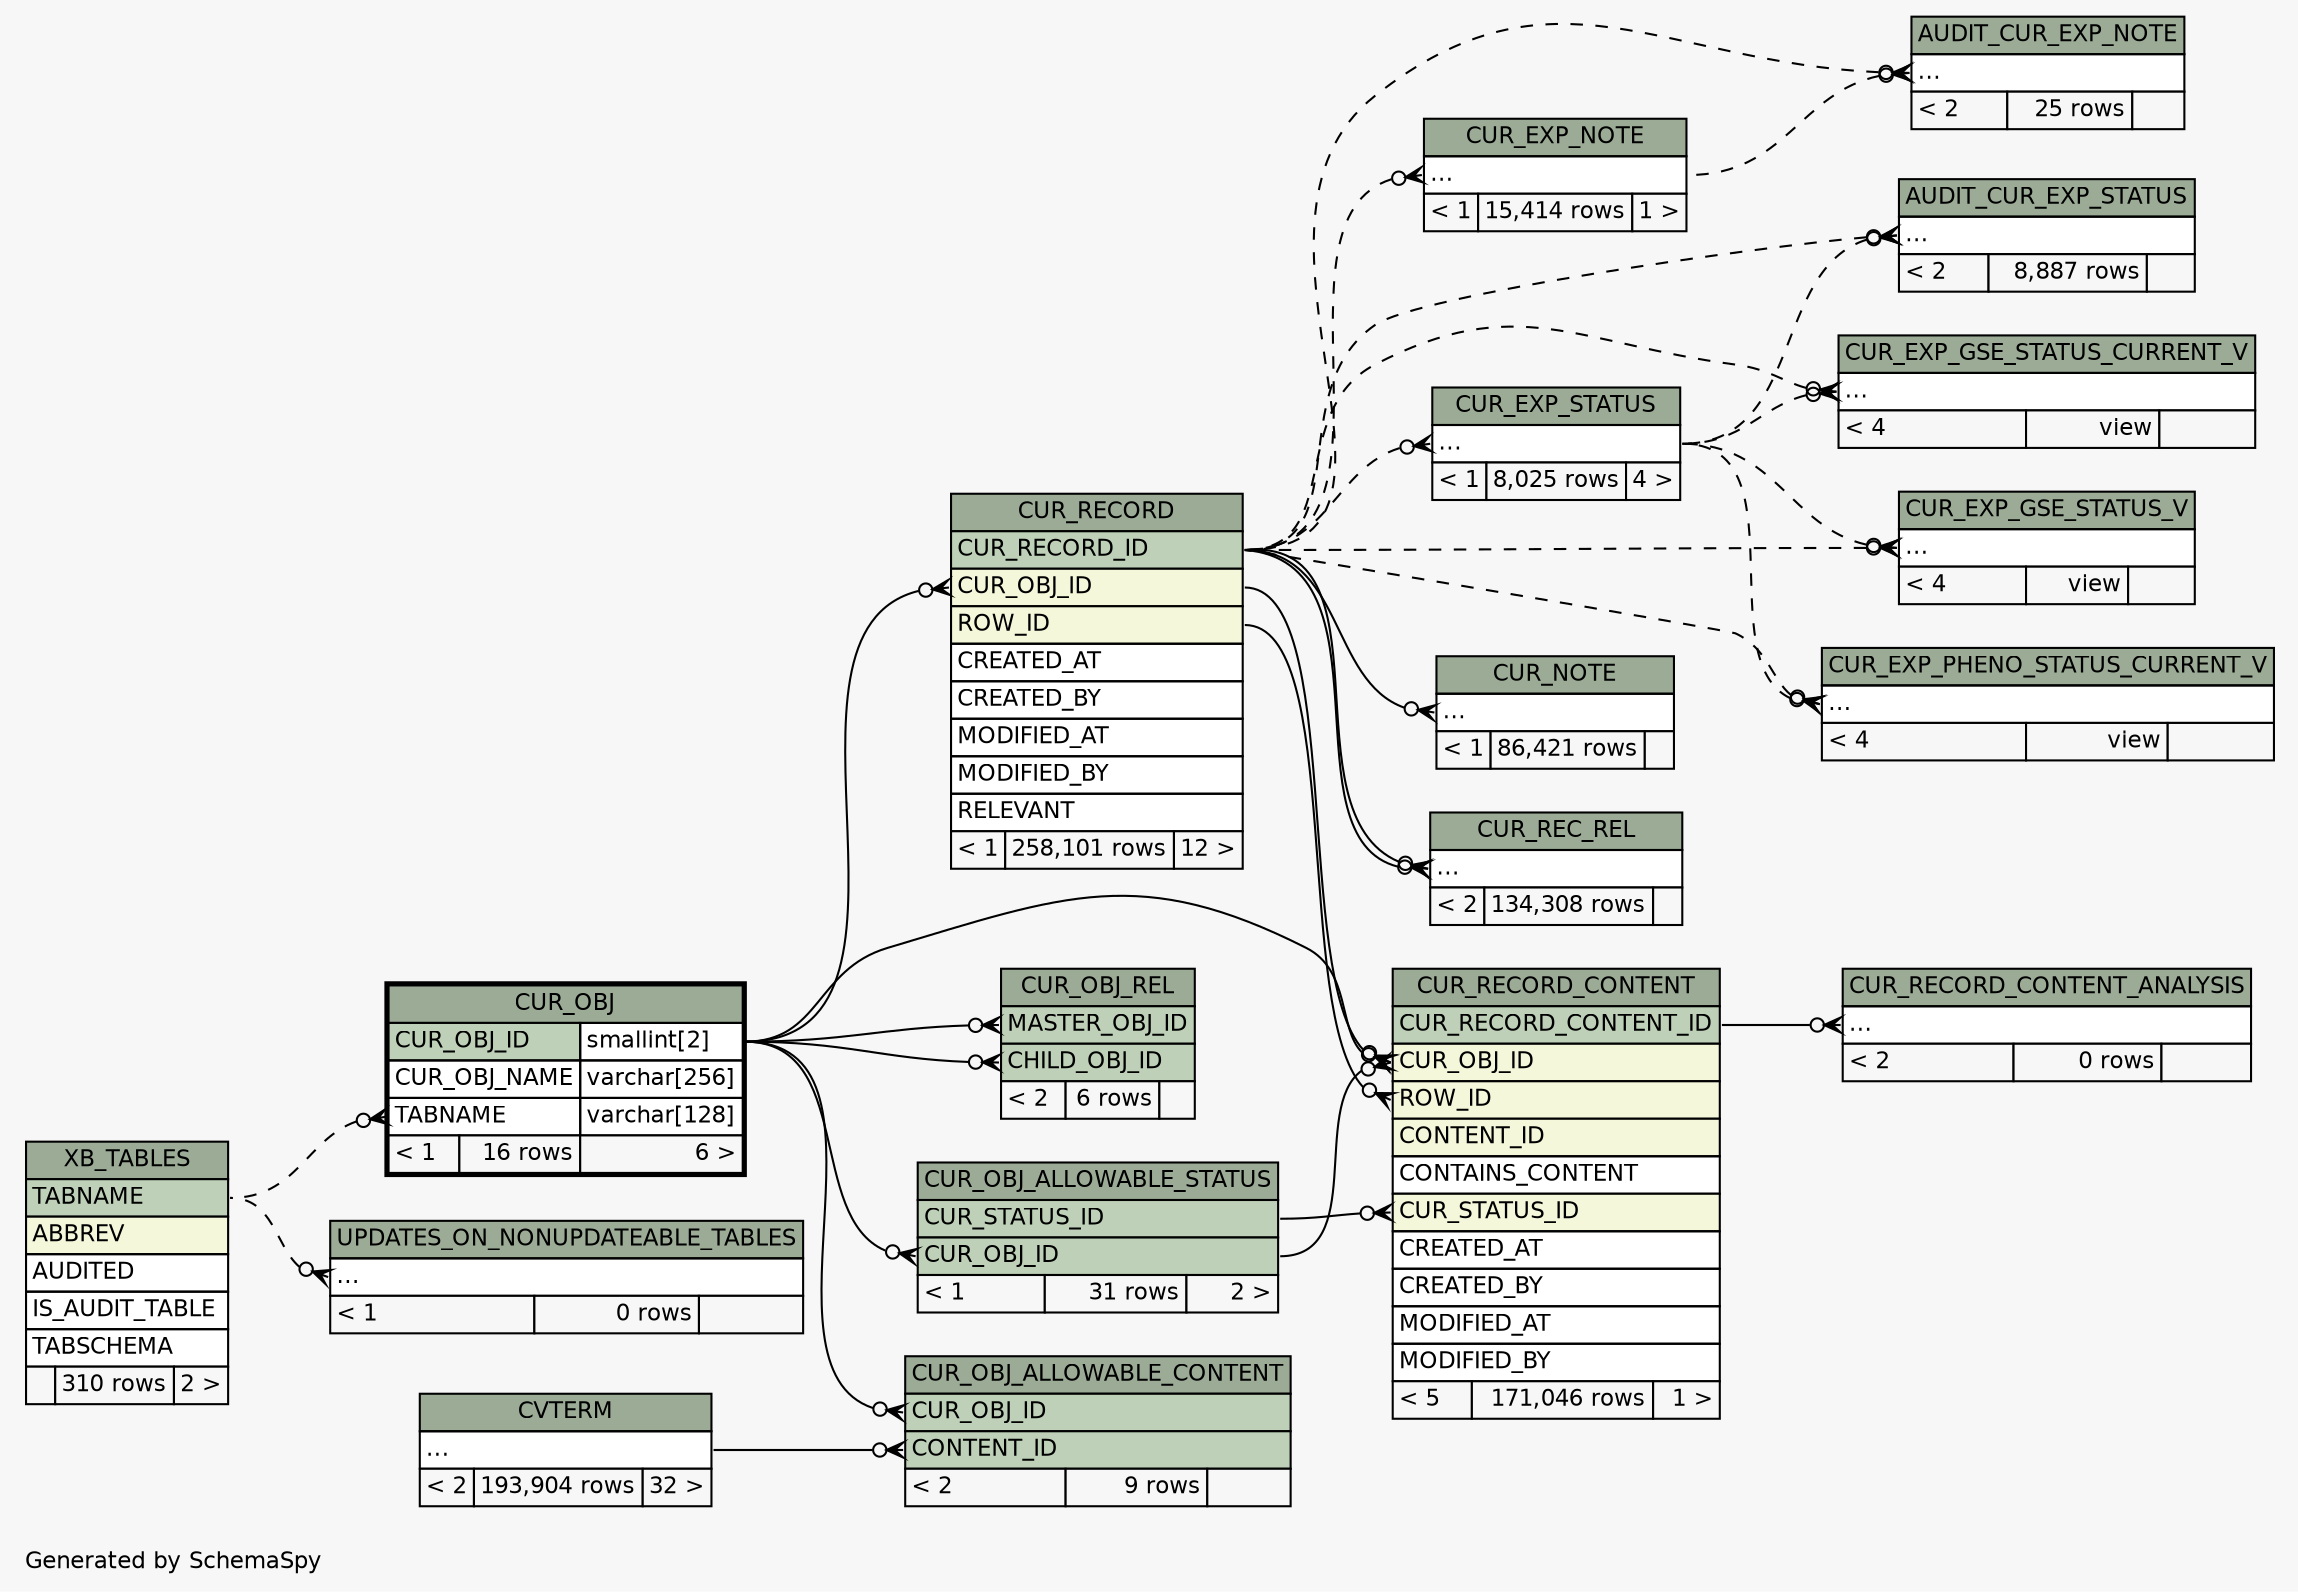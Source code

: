 // dot 2.38.0 on Windows 10 10.0
// SchemaSpy rev Unknown
digraph "impliedTwoDegreesRelationshipsDiagram" {
  graph [
    rankdir="RL"
    bgcolor="#f7f7f7"
    label="\nGenerated by SchemaSpy"
    labeljust="l"
    nodesep="0.18"
    ranksep="0.46"
    fontname="Helvetica"
    fontsize="11"
  ];
  node [
    fontname="Helvetica"
    fontsize="11"
    shape="plaintext"
  ];
  edge [
    arrowsize="0.8"
  ];
  "AUDIT_CUR_EXP_NOTE":"elipses":w -> "CUR_RECORD":"CUR_RECORD_ID":e [arrowhead=none dir=back arrowtail=crowodot style=dashed];
  "AUDIT_CUR_EXP_NOTE":"elipses":w -> "CUR_EXP_NOTE":"elipses":e [arrowhead=none dir=back arrowtail=crowodot style=dashed];
  "AUDIT_CUR_EXP_STATUS":"elipses":w -> "CUR_RECORD":"CUR_RECORD_ID":e [arrowhead=none dir=back arrowtail=crowodot style=dashed];
  "AUDIT_CUR_EXP_STATUS":"elipses":w -> "CUR_EXP_STATUS":"elipses":e [arrowhead=none dir=back arrowtail=crowodot style=dashed];
  "CUR_EXP_GSE_STATUS_CURRENT_V":"elipses":w -> "CUR_RECORD":"CUR_RECORD_ID":e [arrowhead=none dir=back arrowtail=crowodot style=dashed];
  "CUR_EXP_GSE_STATUS_CURRENT_V":"elipses":w -> "CUR_EXP_STATUS":"elipses":e [arrowhead=none dir=back arrowtail=crowodot style=dashed];
  "CUR_EXP_GSE_STATUS_V":"elipses":w -> "CUR_RECORD":"CUR_RECORD_ID":e [arrowhead=none dir=back arrowtail=crowodot style=dashed];
  "CUR_EXP_GSE_STATUS_V":"elipses":w -> "CUR_EXP_STATUS":"elipses":e [arrowhead=none dir=back arrowtail=crowodot style=dashed];
  "CUR_EXP_NOTE":"elipses":w -> "CUR_RECORD":"CUR_RECORD_ID":e [arrowhead=none dir=back arrowtail=crowodot style=dashed];
  "CUR_EXP_PHENO_STATUS_CURRENT_V":"elipses":w -> "CUR_RECORD":"CUR_RECORD_ID":e [arrowhead=none dir=back arrowtail=crowodot style=dashed];
  "CUR_EXP_PHENO_STATUS_CURRENT_V":"elipses":w -> "CUR_EXP_STATUS":"elipses":e [arrowhead=none dir=back arrowtail=crowodot style=dashed];
  "CUR_EXP_STATUS":"elipses":w -> "CUR_RECORD":"CUR_RECORD_ID":e [arrowhead=none dir=back arrowtail=crowodot style=dashed];
  "CUR_NOTE":"elipses":w -> "CUR_RECORD":"CUR_RECORD_ID":e [arrowhead=none dir=back arrowtail=crowodot];
  "CUR_OBJ":"TABNAME":w -> "XB_TABLES":"TABNAME":e [arrowhead=none dir=back arrowtail=crowodot style=dashed];
  "CUR_OBJ_ALLOWABLE_CONTENT":"CONTENT_ID":w -> "CVTERM":"elipses":e [arrowhead=none dir=back arrowtail=crowodot];
  "CUR_OBJ_ALLOWABLE_CONTENT":"CUR_OBJ_ID":w -> "CUR_OBJ":"CUR_OBJ_ID.type":e [arrowhead=none dir=back arrowtail=crowodot];
  "CUR_OBJ_ALLOWABLE_STATUS":"CUR_OBJ_ID":w -> "CUR_OBJ":"CUR_OBJ_ID.type":e [arrowhead=none dir=back arrowtail=crowodot];
  "CUR_OBJ_REL":"CHILD_OBJ_ID":w -> "CUR_OBJ":"CUR_OBJ_ID.type":e [arrowhead=none dir=back arrowtail=crowodot];
  "CUR_OBJ_REL":"MASTER_OBJ_ID":w -> "CUR_OBJ":"CUR_OBJ_ID.type":e [arrowhead=none dir=back arrowtail=crowodot];
  "CUR_REC_REL":"elipses":w -> "CUR_RECORD":"CUR_RECORD_ID":e [arrowhead=none dir=back arrowtail=crowodot];
  "CUR_REC_REL":"elipses":w -> "CUR_RECORD":"CUR_RECORD_ID":e [arrowhead=none dir=back arrowtail=crowodot];
  "CUR_RECORD":"CUR_OBJ_ID":w -> "CUR_OBJ":"CUR_OBJ_ID.type":e [arrowhead=none dir=back arrowtail=crowodot];
  "CUR_RECORD_CONTENT":"CUR_OBJ_ID":w -> "CUR_OBJ":"CUR_OBJ_ID.type":e [arrowhead=none dir=back arrowtail=crowodot];
  "CUR_RECORD_CONTENT":"CUR_OBJ_ID":w -> "CUR_OBJ_ALLOWABLE_STATUS":"CUR_OBJ_ID":e [arrowhead=none dir=back arrowtail=crowodot];
  "CUR_RECORD_CONTENT":"CUR_OBJ_ID":w -> "CUR_RECORD":"CUR_OBJ_ID":e [arrowhead=none dir=back arrowtail=crowodot];
  "CUR_RECORD_CONTENT":"CUR_STATUS_ID":w -> "CUR_OBJ_ALLOWABLE_STATUS":"CUR_STATUS_ID":e [arrowhead=none dir=back arrowtail=crowodot];
  "CUR_RECORD_CONTENT":"ROW_ID":w -> "CUR_RECORD":"ROW_ID":e [arrowhead=none dir=back arrowtail=crowodot];
  "CUR_RECORD_CONTENT_ANALYSIS":"elipses":w -> "CUR_RECORD_CONTENT":"CUR_RECORD_CONTENT_ID":e [arrowhead=none dir=back arrowtail=crowodot];
  "UPDATES_ON_NONUPDATEABLE_TABLES":"elipses":w -> "XB_TABLES":"TABNAME":e [arrowhead=none dir=back arrowtail=crowodot style=dashed];
  "AUDIT_CUR_EXP_NOTE" [
    label=<
    <TABLE BORDER="0" CELLBORDER="1" CELLSPACING="0" BGCOLOR="#ffffff">
      <TR><TD COLSPAN="3" BGCOLOR="#9bab96" ALIGN="CENTER">AUDIT_CUR_EXP_NOTE</TD></TR>
      <TR><TD PORT="elipses" COLSPAN="3" ALIGN="LEFT">...</TD></TR>
      <TR><TD ALIGN="LEFT" BGCOLOR="#f7f7f7">&lt; 2</TD><TD ALIGN="RIGHT" BGCOLOR="#f7f7f7">25 rows</TD><TD ALIGN="RIGHT" BGCOLOR="#f7f7f7">  </TD></TR>
    </TABLE>>
    URL="AUDIT_CUR_EXP_NOTE.html"
    tooltip="AUDIT_CUR_EXP_NOTE"
  ];
  "AUDIT_CUR_EXP_STATUS" [
    label=<
    <TABLE BORDER="0" CELLBORDER="1" CELLSPACING="0" BGCOLOR="#ffffff">
      <TR><TD COLSPAN="3" BGCOLOR="#9bab96" ALIGN="CENTER">AUDIT_CUR_EXP_STATUS</TD></TR>
      <TR><TD PORT="elipses" COLSPAN="3" ALIGN="LEFT">...</TD></TR>
      <TR><TD ALIGN="LEFT" BGCOLOR="#f7f7f7">&lt; 2</TD><TD ALIGN="RIGHT" BGCOLOR="#f7f7f7">8,887 rows</TD><TD ALIGN="RIGHT" BGCOLOR="#f7f7f7">  </TD></TR>
    </TABLE>>
    URL="AUDIT_CUR_EXP_STATUS.html"
    tooltip="AUDIT_CUR_EXP_STATUS"
  ];
  "CUR_EXP_GSE_STATUS_CURRENT_V" [
    label=<
    <TABLE BORDER="0" CELLBORDER="1" CELLSPACING="0" BGCOLOR="#ffffff">
      <TR><TD COLSPAN="3" BGCOLOR="#9bab96" ALIGN="CENTER">CUR_EXP_GSE_STATUS_CURRENT_V</TD></TR>
      <TR><TD PORT="elipses" COLSPAN="3" ALIGN="LEFT">...</TD></TR>
      <TR><TD ALIGN="LEFT" BGCOLOR="#f7f7f7">&lt; 4</TD><TD ALIGN="RIGHT" BGCOLOR="#f7f7f7">view</TD><TD ALIGN="RIGHT" BGCOLOR="#f7f7f7">  </TD></TR>
    </TABLE>>
    URL="CUR_EXP_GSE_STATUS_CURRENT_V.html"
    tooltip="CUR_EXP_GSE_STATUS_CURRENT_V"
  ];
  "CUR_EXP_GSE_STATUS_V" [
    label=<
    <TABLE BORDER="0" CELLBORDER="1" CELLSPACING="0" BGCOLOR="#ffffff">
      <TR><TD COLSPAN="3" BGCOLOR="#9bab96" ALIGN="CENTER">CUR_EXP_GSE_STATUS_V</TD></TR>
      <TR><TD PORT="elipses" COLSPAN="3" ALIGN="LEFT">...</TD></TR>
      <TR><TD ALIGN="LEFT" BGCOLOR="#f7f7f7">&lt; 4</TD><TD ALIGN="RIGHT" BGCOLOR="#f7f7f7">view</TD><TD ALIGN="RIGHT" BGCOLOR="#f7f7f7">  </TD></TR>
    </TABLE>>
    URL="CUR_EXP_GSE_STATUS_V.html"
    tooltip="CUR_EXP_GSE_STATUS_V"
  ];
  "CUR_EXP_NOTE" [
    label=<
    <TABLE BORDER="0" CELLBORDER="1" CELLSPACING="0" BGCOLOR="#ffffff">
      <TR><TD COLSPAN="3" BGCOLOR="#9bab96" ALIGN="CENTER">CUR_EXP_NOTE</TD></TR>
      <TR><TD PORT="elipses" COLSPAN="3" ALIGN="LEFT">...</TD></TR>
      <TR><TD ALIGN="LEFT" BGCOLOR="#f7f7f7">&lt; 1</TD><TD ALIGN="RIGHT" BGCOLOR="#f7f7f7">15,414 rows</TD><TD ALIGN="RIGHT" BGCOLOR="#f7f7f7">1 &gt;</TD></TR>
    </TABLE>>
    URL="CUR_EXP_NOTE.html"
    tooltip="CUR_EXP_NOTE"
  ];
  "CUR_EXP_PHENO_STATUS_CURRENT_V" [
    label=<
    <TABLE BORDER="0" CELLBORDER="1" CELLSPACING="0" BGCOLOR="#ffffff">
      <TR><TD COLSPAN="3" BGCOLOR="#9bab96" ALIGN="CENTER">CUR_EXP_PHENO_STATUS_CURRENT_V</TD></TR>
      <TR><TD PORT="elipses" COLSPAN="3" ALIGN="LEFT">...</TD></TR>
      <TR><TD ALIGN="LEFT" BGCOLOR="#f7f7f7">&lt; 4</TD><TD ALIGN="RIGHT" BGCOLOR="#f7f7f7">view</TD><TD ALIGN="RIGHT" BGCOLOR="#f7f7f7">  </TD></TR>
    </TABLE>>
    URL="CUR_EXP_PHENO_STATUS_CURRENT_V.html"
    tooltip="CUR_EXP_PHENO_STATUS_CURRENT_V"
  ];
  "CUR_EXP_STATUS" [
    label=<
    <TABLE BORDER="0" CELLBORDER="1" CELLSPACING="0" BGCOLOR="#ffffff">
      <TR><TD COLSPAN="3" BGCOLOR="#9bab96" ALIGN="CENTER">CUR_EXP_STATUS</TD></TR>
      <TR><TD PORT="elipses" COLSPAN="3" ALIGN="LEFT">...</TD></TR>
      <TR><TD ALIGN="LEFT" BGCOLOR="#f7f7f7">&lt; 1</TD><TD ALIGN="RIGHT" BGCOLOR="#f7f7f7">8,025 rows</TD><TD ALIGN="RIGHT" BGCOLOR="#f7f7f7">4 &gt;</TD></TR>
    </TABLE>>
    URL="CUR_EXP_STATUS.html"
    tooltip="CUR_EXP_STATUS"
  ];
  "CUR_NOTE" [
    label=<
    <TABLE BORDER="0" CELLBORDER="1" CELLSPACING="0" BGCOLOR="#ffffff">
      <TR><TD COLSPAN="3" BGCOLOR="#9bab96" ALIGN="CENTER">CUR_NOTE</TD></TR>
      <TR><TD PORT="elipses" COLSPAN="3" ALIGN="LEFT">...</TD></TR>
      <TR><TD ALIGN="LEFT" BGCOLOR="#f7f7f7">&lt; 1</TD><TD ALIGN="RIGHT" BGCOLOR="#f7f7f7">86,421 rows</TD><TD ALIGN="RIGHT" BGCOLOR="#f7f7f7">  </TD></TR>
    </TABLE>>
    URL="CUR_NOTE.html"
    tooltip="CUR_NOTE"
  ];
  "CUR_OBJ" [
    label=<
    <TABLE BORDER="2" CELLBORDER="1" CELLSPACING="0" BGCOLOR="#ffffff">
      <TR><TD COLSPAN="3" BGCOLOR="#9bab96" ALIGN="CENTER">CUR_OBJ</TD></TR>
      <TR><TD PORT="CUR_OBJ_ID" COLSPAN="2" BGCOLOR="#bed1b8" ALIGN="LEFT">CUR_OBJ_ID</TD><TD PORT="CUR_OBJ_ID.type" ALIGN="LEFT">smallint[2]</TD></TR>
      <TR><TD PORT="CUR_OBJ_NAME" COLSPAN="2" ALIGN="LEFT">CUR_OBJ_NAME</TD><TD PORT="CUR_OBJ_NAME.type" ALIGN="LEFT">varchar[256]</TD></TR>
      <TR><TD PORT="TABNAME" COLSPAN="2" ALIGN="LEFT">TABNAME</TD><TD PORT="TABNAME.type" ALIGN="LEFT">varchar[128]</TD></TR>
      <TR><TD ALIGN="LEFT" BGCOLOR="#f7f7f7">&lt; 1</TD><TD ALIGN="RIGHT" BGCOLOR="#f7f7f7">16 rows</TD><TD ALIGN="RIGHT" BGCOLOR="#f7f7f7">6 &gt;</TD></TR>
    </TABLE>>
    URL="CUR_OBJ.html"
    tooltip="CUR_OBJ"
  ];
  "CUR_OBJ_ALLOWABLE_CONTENT" [
    label=<
    <TABLE BORDER="0" CELLBORDER="1" CELLSPACING="0" BGCOLOR="#ffffff">
      <TR><TD COLSPAN="3" BGCOLOR="#9bab96" ALIGN="CENTER">CUR_OBJ_ALLOWABLE_CONTENT</TD></TR>
      <TR><TD PORT="CUR_OBJ_ID" COLSPAN="3" BGCOLOR="#bed1b8" ALIGN="LEFT">CUR_OBJ_ID</TD></TR>
      <TR><TD PORT="CONTENT_ID" COLSPAN="3" BGCOLOR="#bed1b8" ALIGN="LEFT">CONTENT_ID</TD></TR>
      <TR><TD ALIGN="LEFT" BGCOLOR="#f7f7f7">&lt; 2</TD><TD ALIGN="RIGHT" BGCOLOR="#f7f7f7">9 rows</TD><TD ALIGN="RIGHT" BGCOLOR="#f7f7f7">  </TD></TR>
    </TABLE>>
    URL="CUR_OBJ_ALLOWABLE_CONTENT.html"
    tooltip="CUR_OBJ_ALLOWABLE_CONTENT"
  ];
  "CUR_OBJ_ALLOWABLE_STATUS" [
    label=<
    <TABLE BORDER="0" CELLBORDER="1" CELLSPACING="0" BGCOLOR="#ffffff">
      <TR><TD COLSPAN="3" BGCOLOR="#9bab96" ALIGN="CENTER">CUR_OBJ_ALLOWABLE_STATUS</TD></TR>
      <TR><TD PORT="CUR_STATUS_ID" COLSPAN="3" BGCOLOR="#bed1b8" ALIGN="LEFT">CUR_STATUS_ID</TD></TR>
      <TR><TD PORT="CUR_OBJ_ID" COLSPAN="3" BGCOLOR="#bed1b8" ALIGN="LEFT">CUR_OBJ_ID</TD></TR>
      <TR><TD ALIGN="LEFT" BGCOLOR="#f7f7f7">&lt; 1</TD><TD ALIGN="RIGHT" BGCOLOR="#f7f7f7">31 rows</TD><TD ALIGN="RIGHT" BGCOLOR="#f7f7f7">2 &gt;</TD></TR>
    </TABLE>>
    URL="CUR_OBJ_ALLOWABLE_STATUS.html"
    tooltip="CUR_OBJ_ALLOWABLE_STATUS"
  ];
  "CUR_OBJ_REL" [
    label=<
    <TABLE BORDER="0" CELLBORDER="1" CELLSPACING="0" BGCOLOR="#ffffff">
      <TR><TD COLSPAN="3" BGCOLOR="#9bab96" ALIGN="CENTER">CUR_OBJ_REL</TD></TR>
      <TR><TD PORT="MASTER_OBJ_ID" COLSPAN="3" BGCOLOR="#bed1b8" ALIGN="LEFT">MASTER_OBJ_ID</TD></TR>
      <TR><TD PORT="CHILD_OBJ_ID" COLSPAN="3" BGCOLOR="#bed1b8" ALIGN="LEFT">CHILD_OBJ_ID</TD></TR>
      <TR><TD ALIGN="LEFT" BGCOLOR="#f7f7f7">&lt; 2</TD><TD ALIGN="RIGHT" BGCOLOR="#f7f7f7">6 rows</TD><TD ALIGN="RIGHT" BGCOLOR="#f7f7f7">  </TD></TR>
    </TABLE>>
    URL="CUR_OBJ_REL.html"
    tooltip="CUR_OBJ_REL"
  ];
  "CUR_REC_REL" [
    label=<
    <TABLE BORDER="0" CELLBORDER="1" CELLSPACING="0" BGCOLOR="#ffffff">
      <TR><TD COLSPAN="3" BGCOLOR="#9bab96" ALIGN="CENTER">CUR_REC_REL</TD></TR>
      <TR><TD PORT="elipses" COLSPAN="3" ALIGN="LEFT">...</TD></TR>
      <TR><TD ALIGN="LEFT" BGCOLOR="#f7f7f7">&lt; 2</TD><TD ALIGN="RIGHT" BGCOLOR="#f7f7f7">134,308 rows</TD><TD ALIGN="RIGHT" BGCOLOR="#f7f7f7">  </TD></TR>
    </TABLE>>
    URL="CUR_REC_REL.html"
    tooltip="CUR_REC_REL"
  ];
  "CUR_RECORD" [
    label=<
    <TABLE BORDER="0" CELLBORDER="1" CELLSPACING="0" BGCOLOR="#ffffff">
      <TR><TD COLSPAN="3" BGCOLOR="#9bab96" ALIGN="CENTER">CUR_RECORD</TD></TR>
      <TR><TD PORT="CUR_RECORD_ID" COLSPAN="3" BGCOLOR="#bed1b8" ALIGN="LEFT">CUR_RECORD_ID</TD></TR>
      <TR><TD PORT="CUR_OBJ_ID" COLSPAN="3" BGCOLOR="#f4f7da" ALIGN="LEFT">CUR_OBJ_ID</TD></TR>
      <TR><TD PORT="ROW_ID" COLSPAN="3" BGCOLOR="#f4f7da" ALIGN="LEFT">ROW_ID</TD></TR>
      <TR><TD PORT="CREATED_AT" COLSPAN="3" ALIGN="LEFT">CREATED_AT</TD></TR>
      <TR><TD PORT="CREATED_BY" COLSPAN="3" ALIGN="LEFT">CREATED_BY</TD></TR>
      <TR><TD PORT="MODIFIED_AT" COLSPAN="3" ALIGN="LEFT">MODIFIED_AT</TD></TR>
      <TR><TD PORT="MODIFIED_BY" COLSPAN="3" ALIGN="LEFT">MODIFIED_BY</TD></TR>
      <TR><TD PORT="RELEVANT" COLSPAN="3" ALIGN="LEFT">RELEVANT</TD></TR>
      <TR><TD ALIGN="LEFT" BGCOLOR="#f7f7f7">&lt; 1</TD><TD ALIGN="RIGHT" BGCOLOR="#f7f7f7">258,101 rows</TD><TD ALIGN="RIGHT" BGCOLOR="#f7f7f7">12 &gt;</TD></TR>
    </TABLE>>
    URL="CUR_RECORD.html"
    tooltip="CUR_RECORD"
  ];
  "CUR_RECORD_CONTENT" [
    label=<
    <TABLE BORDER="0" CELLBORDER="1" CELLSPACING="0" BGCOLOR="#ffffff">
      <TR><TD COLSPAN="3" BGCOLOR="#9bab96" ALIGN="CENTER">CUR_RECORD_CONTENT</TD></TR>
      <TR><TD PORT="CUR_RECORD_CONTENT_ID" COLSPAN="3" BGCOLOR="#bed1b8" ALIGN="LEFT">CUR_RECORD_CONTENT_ID</TD></TR>
      <TR><TD PORT="CUR_OBJ_ID" COLSPAN="3" BGCOLOR="#f4f7da" ALIGN="LEFT">CUR_OBJ_ID</TD></TR>
      <TR><TD PORT="ROW_ID" COLSPAN="3" BGCOLOR="#f4f7da" ALIGN="LEFT">ROW_ID</TD></TR>
      <TR><TD PORT="CONTENT_ID" COLSPAN="3" BGCOLOR="#f4f7da" ALIGN="LEFT">CONTENT_ID</TD></TR>
      <TR><TD PORT="CONTAINS_CONTENT" COLSPAN="3" ALIGN="LEFT">CONTAINS_CONTENT</TD></TR>
      <TR><TD PORT="CUR_STATUS_ID" COLSPAN="3" BGCOLOR="#f4f7da" ALIGN="LEFT">CUR_STATUS_ID</TD></TR>
      <TR><TD PORT="CREATED_AT" COLSPAN="3" ALIGN="LEFT">CREATED_AT</TD></TR>
      <TR><TD PORT="CREATED_BY" COLSPAN="3" ALIGN="LEFT">CREATED_BY</TD></TR>
      <TR><TD PORT="MODIFIED_AT" COLSPAN="3" ALIGN="LEFT">MODIFIED_AT</TD></TR>
      <TR><TD PORT="MODIFIED_BY" COLSPAN="3" ALIGN="LEFT">MODIFIED_BY</TD></TR>
      <TR><TD ALIGN="LEFT" BGCOLOR="#f7f7f7">&lt; 5</TD><TD ALIGN="RIGHT" BGCOLOR="#f7f7f7">171,046 rows</TD><TD ALIGN="RIGHT" BGCOLOR="#f7f7f7">1 &gt;</TD></TR>
    </TABLE>>
    URL="CUR_RECORD_CONTENT.html"
    tooltip="CUR_RECORD_CONTENT"
  ];
  "CUR_RECORD_CONTENT_ANALYSIS" [
    label=<
    <TABLE BORDER="0" CELLBORDER="1" CELLSPACING="0" BGCOLOR="#ffffff">
      <TR><TD COLSPAN="3" BGCOLOR="#9bab96" ALIGN="CENTER">CUR_RECORD_CONTENT_ANALYSIS</TD></TR>
      <TR><TD PORT="elipses" COLSPAN="3" ALIGN="LEFT">...</TD></TR>
      <TR><TD ALIGN="LEFT" BGCOLOR="#f7f7f7">&lt; 2</TD><TD ALIGN="RIGHT" BGCOLOR="#f7f7f7">0 rows</TD><TD ALIGN="RIGHT" BGCOLOR="#f7f7f7">  </TD></TR>
    </TABLE>>
    URL="CUR_RECORD_CONTENT_ANALYSIS.html"
    tooltip="CUR_RECORD_CONTENT_ANALYSIS"
  ];
  "CVTERM" [
    label=<
    <TABLE BORDER="0" CELLBORDER="1" CELLSPACING="0" BGCOLOR="#ffffff">
      <TR><TD COLSPAN="3" BGCOLOR="#9bab96" ALIGN="CENTER">CVTERM</TD></TR>
      <TR><TD PORT="elipses" COLSPAN="3" ALIGN="LEFT">...</TD></TR>
      <TR><TD ALIGN="LEFT" BGCOLOR="#f7f7f7">&lt; 2</TD><TD ALIGN="RIGHT" BGCOLOR="#f7f7f7">193,904 rows</TD><TD ALIGN="RIGHT" BGCOLOR="#f7f7f7">32 &gt;</TD></TR>
    </TABLE>>
    URL="CVTERM.html"
    tooltip="CVTERM"
  ];
  "UPDATES_ON_NONUPDATEABLE_TABLES" [
    label=<
    <TABLE BORDER="0" CELLBORDER="1" CELLSPACING="0" BGCOLOR="#ffffff">
      <TR><TD COLSPAN="3" BGCOLOR="#9bab96" ALIGN="CENTER">UPDATES_ON_NONUPDATEABLE_TABLES</TD></TR>
      <TR><TD PORT="elipses" COLSPAN="3" ALIGN="LEFT">...</TD></TR>
      <TR><TD ALIGN="LEFT" BGCOLOR="#f7f7f7">&lt; 1</TD><TD ALIGN="RIGHT" BGCOLOR="#f7f7f7">0 rows</TD><TD ALIGN="RIGHT" BGCOLOR="#f7f7f7">  </TD></TR>
    </TABLE>>
    URL="UPDATES_ON_NONUPDATEABLE_TABLES.html"
    tooltip="UPDATES_ON_NONUPDATEABLE_TABLES"
  ];
  "XB_TABLES" [
    label=<
    <TABLE BORDER="0" CELLBORDER="1" CELLSPACING="0" BGCOLOR="#ffffff">
      <TR><TD COLSPAN="3" BGCOLOR="#9bab96" ALIGN="CENTER">XB_TABLES</TD></TR>
      <TR><TD PORT="TABNAME" COLSPAN="3" BGCOLOR="#bed1b8" ALIGN="LEFT">TABNAME</TD></TR>
      <TR><TD PORT="ABBREV" COLSPAN="3" BGCOLOR="#f4f7da" ALIGN="LEFT">ABBREV</TD></TR>
      <TR><TD PORT="AUDITED" COLSPAN="3" ALIGN="LEFT">AUDITED</TD></TR>
      <TR><TD PORT="IS_AUDIT_TABLE" COLSPAN="3" ALIGN="LEFT">IS_AUDIT_TABLE</TD></TR>
      <TR><TD PORT="TABSCHEMA" COLSPAN="3" ALIGN="LEFT">TABSCHEMA</TD></TR>
      <TR><TD ALIGN="LEFT" BGCOLOR="#f7f7f7">  </TD><TD ALIGN="RIGHT" BGCOLOR="#f7f7f7">310 rows</TD><TD ALIGN="RIGHT" BGCOLOR="#f7f7f7">2 &gt;</TD></TR>
    </TABLE>>
    URL="XB_TABLES.html"
    tooltip="XB_TABLES"
  ];
}
